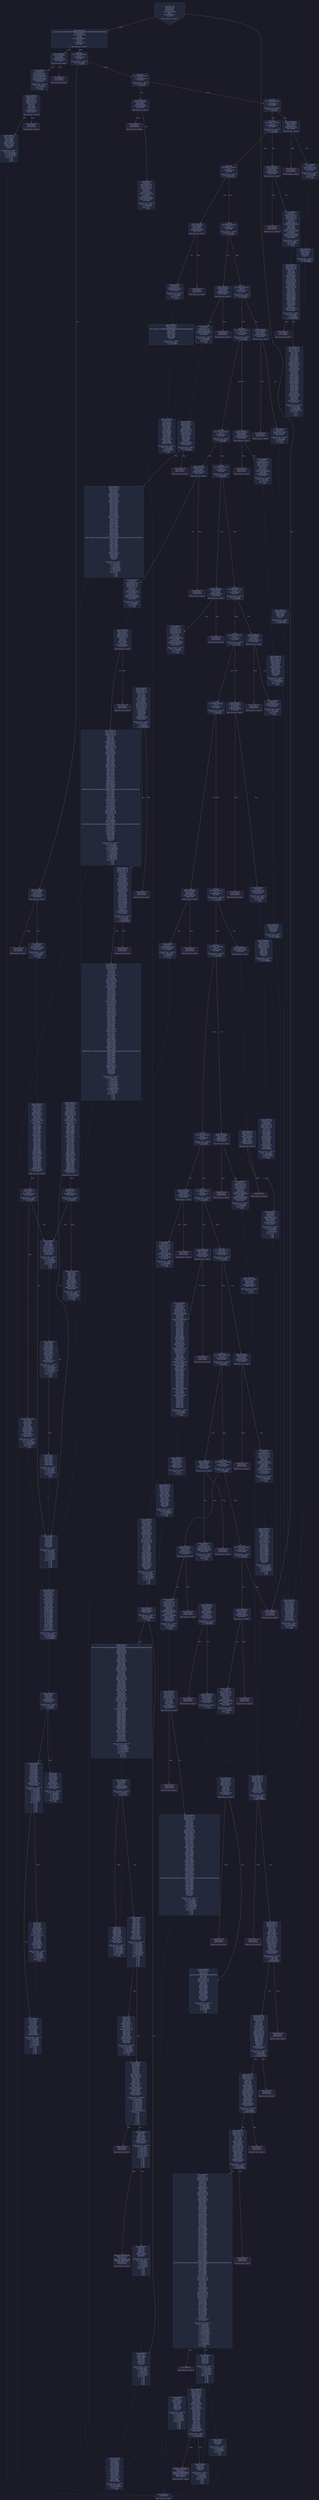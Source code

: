 digraph G {
    node [shape=box, style="filled, rounded", color="#565f89", fontcolor="#c0caf5", fontname="Helvetica", fillcolor="#24283b"];
    edge [color="#414868", fontcolor="#c0caf5", fontname="Helvetica"];
    bgcolor="#1a1b26";
    0 [ label = "[00] PUSH1 80
[02] PUSH1 40
[04] MSTORE
[05] PUSH1 04
[07] CALLDATASIZE
[08] LT
[09] PUSH2 0127
[0c] JUMPI

Stack size req: 0, sizeΔ: 0
" shape = invhouse]
    1 [ label = "[0d] PUSH4 ffffffff
[12] PUSH29 0100000000000000000000000000000000000000000000000000000000
[30] PUSH1 00
[32] CALLDATALOAD
[33] DIV
[34] AND
[35] PUSH4 05fefda7
[3a] DUP2
[3b] EQ
[3c] PUSH2 012c
[3f] JUMPI

Stack size req: 0, sizeΔ: 1
"]
    2 [ label = "[40] DUP1
[41] PUSH4 06fdde03
[46] EQ
[47] PUSH2 0149
[4a] JUMPI

Stack size req: 1, sizeΔ: 0
Entry->Op usage:
	0->70:EQ:1
"]
    3 [ label = "[4b] DUP1
[4c] PUSH4 095ea7b3
[51] EQ
[52] PUSH2 01d3
[55] JUMPI

Stack size req: 1, sizeΔ: 0
Entry->Op usage:
	0->81:EQ:1
"]
    4 [ label = "[56] DUP1
[57] PUSH4 18160ddd
[5c] EQ
[5d] PUSH2 020b
[60] JUMPI

Stack size req: 1, sizeΔ: 0
Entry->Op usage:
	0->92:EQ:1
"]
    5 [ label = "[61] DUP1
[62] PUSH4 23b872dd
[67] EQ
[68] PUSH2 0232
[6b] JUMPI

Stack size req: 1, sizeΔ: 0
Entry->Op usage:
	0->103:EQ:1
"]
    6 [ label = "[6c] DUP1
[6d] PUSH4 313ce567
[72] EQ
[73] PUSH2 025c
[76] JUMPI

Stack size req: 1, sizeΔ: 0
Entry->Op usage:
	0->114:EQ:1
"]
    7 [ label = "[77] DUP1
[78] PUSH4 42966c68
[7d] EQ
[7e] PUSH2 0287
[81] JUMPI

Stack size req: 1, sizeΔ: 0
Entry->Op usage:
	0->125:EQ:1
"]
    8 [ label = "[82] DUP1
[83] PUSH4 4b750334
[88] EQ
[89] PUSH2 029f
[8c] JUMPI

Stack size req: 1, sizeΔ: 0
Entry->Op usage:
	0->136:EQ:1
"]
    9 [ label = "[8d] DUP1
[8e] PUSH4 70a08231
[93] EQ
[94] PUSH2 02b4
[97] JUMPI

Stack size req: 1, sizeΔ: 0
Entry->Op usage:
	0->147:EQ:1
"]
    10 [ label = "[98] DUP1
[99] PUSH4 79c65068
[9e] EQ
[9f] PUSH2 02d5
[a2] JUMPI

Stack size req: 1, sizeΔ: 0
Entry->Op usage:
	0->158:EQ:1
"]
    11 [ label = "[a3] DUP1
[a4] PUSH4 79cc6790
[a9] EQ
[aa] PUSH2 02f9
[ad] JUMPI

Stack size req: 1, sizeΔ: 0
Entry->Op usage:
	0->169:EQ:1
"]
    12 [ label = "[ae] DUP1
[af] PUSH4 8620410b
[b4] EQ
[b5] PUSH2 031d
[b8] JUMPI

Stack size req: 1, sizeΔ: 0
Entry->Op usage:
	0->180:EQ:1
"]
    13 [ label = "[b9] DUP1
[ba] PUSH4 8da5cb5b
[bf] EQ
[c0] PUSH2 0332
[c3] JUMPI

Stack size req: 1, sizeΔ: 0
Entry->Op usage:
	0->191:EQ:1
"]
    14 [ label = "[c4] DUP1
[c5] PUSH4 95d89b41
[ca] EQ
[cb] PUSH2 0363
[ce] JUMPI

Stack size req: 1, sizeΔ: 0
Entry->Op usage:
	0->202:EQ:1
"]
    15 [ label = "[cf] DUP1
[d0] PUSH4 a6f2ae3a
[d5] EQ
[d6] PUSH2 0378
[d9] JUMPI

Stack size req: 1, sizeΔ: 0
Entry->Op usage:
	0->213:EQ:1
"]
    16 [ label = "[da] DUP1
[db] PUSH4 a9059cbb
[e0] EQ
[e1] PUSH2 0380
[e4] JUMPI

Stack size req: 1, sizeΔ: 0
Entry->Op usage:
	0->224:EQ:1
"]
    17 [ label = "[e5] DUP1
[e6] PUSH4 b414d4b6
[eb] EQ
[ec] PUSH2 03a4
[ef] JUMPI

Stack size req: 1, sizeΔ: 0
Entry->Op usage:
	0->235:EQ:1
"]
    18 [ label = "[f0] DUP1
[f1] PUSH4 cae9ca51
[f6] EQ
[f7] PUSH2 03c5
[fa] JUMPI

Stack size req: 1, sizeΔ: 0
Entry->Op usage:
	0->246:EQ:1
"]
    19 [ label = "[fb] DUP1
[fc] PUSH4 dd62ed3e
[0101] EQ
[0102] PUSH2 042e
[0105] JUMPI

Stack size req: 1, sizeΔ: 0
Entry->Op usage:
	0->257:EQ:1
"]
    20 [ label = "[0106] DUP1
[0107] PUSH4 e4849b32
[010c] EQ
[010d] PUSH2 0455
[0110] JUMPI

Stack size req: 1, sizeΔ: 0
Entry->Op usage:
	0->268:EQ:1
"]
    21 [ label = "[0111] DUP1
[0112] PUSH4 e724529c
[0117] EQ
[0118] PUSH2 046d
[011b] JUMPI

Stack size req: 1, sizeΔ: 0
Entry->Op usage:
	0->279:EQ:1
"]
    22 [ label = "[011c] DUP1
[011d] PUSH4 f2fde38b
[0122] EQ
[0123] PUSH2 0493
[0126] JUMPI

Stack size req: 1, sizeΔ: 0
Entry->Op usage:
	0->290:EQ:1
"]
    23 [ label = "[0127] JUMPDEST
[0128] PUSH1 00
[012a] DUP1
[012b] REVERT

Stack size req: 0, sizeΔ: 0
" color = "red"]
    24 [ label = "[012c] JUMPDEST
[012d] CALLVALUE
[012e] DUP1
[012f] ISZERO
[0130] PUSH2 0138
[0133] JUMPI

Stack size req: 0, sizeΔ: 1
"]
    25 [ label = "[0134] PUSH1 00
[0136] DUP1
[0137] REVERT

Stack size req: 0, sizeΔ: 0
" color = "red"]
    26 [ label = "[0138] JUMPDEST
[0139] POP
[013a] PUSH2 0147
[013d] PUSH1 04
[013f] CALLDATALOAD
[0140] PUSH1 24
[0142] CALLDATALOAD
[0143] PUSH2 04b4
[0146] JUMP

Stack size req: 1, sizeΔ: 2
Entry->Op usage:
	0->313:POP:0
Entry->Exit:
	0->😵
"]
    27 [ label = "[0147] JUMPDEST
[0148] STOP

Stack size req: 0, sizeΔ: 0
" color = "darkblue"]
    28 [ label = "[0149] JUMPDEST
[014a] CALLVALUE
[014b] DUP1
[014c] ISZERO
[014d] PUSH2 0155
[0150] JUMPI

Stack size req: 0, sizeΔ: 1
"]
    29 [ label = "[0151] PUSH1 00
[0153] DUP1
[0154] REVERT

Stack size req: 0, sizeΔ: 0
" color = "red"]
    30 [ label = "[0155] JUMPDEST
[0156] POP
[0157] PUSH2 015e
[015a] PUSH2 04d6
[015d] JUMP

Stack size req: 1, sizeΔ: 0
Entry->Op usage:
	0->342:POP:0
Entry->Exit:
	0->😵
"]
    31 [ label = "[015e] JUMPDEST
[015f] PUSH1 40
[0161] DUP1
[0162] MLOAD
[0163] PUSH1 20
[0165] DUP1
[0166] DUP3
[0167] MSTORE
[0168] DUP4
[0169] MLOAD
[016a] DUP2
[016b] DUP4
[016c] ADD
[016d] MSTORE
[016e] DUP4
[016f] MLOAD
[0170] SWAP2
[0171] SWAP3
[0172] DUP4
[0173] SWAP3
[0174] SWAP1
[0175] DUP4
[0176] ADD
[0177] SWAP2
[0178] DUP6
[0179] ADD
[017a] SWAP1
[017b] DUP1
[017c] DUP4
[017d] DUP4
[017e] PUSH1 00

Stack size req: 1, sizeΔ: 9
Entry->Op usage:
	0->361:MLOAD:0
	0->367:MLOAD:0
	0->377:ADD:0
"]
    32 [ label = "[0180] JUMPDEST
[0181] DUP4
[0182] DUP2
[0183] LT
[0184] ISZERO
[0185] PUSH2 0198
[0188] JUMPI

Stack size req: 4, sizeΔ: 0
Entry->Op usage:
	0->387:LT:0
	3->387:LT:1
"]
    33 [ label = "[0189] DUP2
[018a] DUP2
[018b] ADD
[018c] MLOAD
[018d] DUP4
[018e] DUP3
[018f] ADD
[0190] MSTORE
[0191] PUSH1 20
[0193] ADD
[0194] PUSH2 0180
[0197] JUMP

Stack size req: 3, sizeΔ: 0
Entry->Op usage:
	0->395:ADD:0
	0->399:ADD:0
	0->403:ADD:1
	1->395:ADD:1
	2->399:ADD:1
Entry->Exit:
	0->😵
"]
    34 [ label = "[0198] JUMPDEST
[0199] POP
[019a] POP
[019b] POP
[019c] POP
[019d] SWAP1
[019e] POP
[019f] SWAP1
[01a0] DUP2
[01a1] ADD
[01a2] SWAP1
[01a3] PUSH1 1f
[01a5] AND
[01a6] DUP1
[01a7] ISZERO
[01a8] PUSH2 01c5
[01ab] JUMPI

Stack size req: 7, sizeΔ: -5
Entry->Op usage:
	0->409:POP:0
	1->410:POP:0
	2->411:POP:0
	3->412:POP:0
	4->417:ADD:0
	4->421:AND:1
	4->423:ISZERO:0
	5->414:POP:0
	6->417:ADD:1
Entry->Exit:
	0->😵
	1->😵
	2->😵
	3->😵
	4->0
	5->😵
	6->😵
"]
    35 [ label = "[01ac] DUP1
[01ad] DUP3
[01ae] SUB
[01af] DUP1
[01b0] MLOAD
[01b1] PUSH1 01
[01b3] DUP4
[01b4] PUSH1 20
[01b6] SUB
[01b7] PUSH2 0100
[01ba] EXP
[01bb] SUB
[01bc] NOT
[01bd] AND
[01be] DUP2
[01bf] MSTORE
[01c0] PUSH1 20
[01c2] ADD
[01c3] SWAP2
[01c4] POP

Stack size req: 2, sizeΔ: 0
Entry->Op usage:
	0->430:SUB:1
	0->438:SUB:1
	1->430:SUB:0
	1->452:POP:0
Entry->Exit:
	1->😵
"]
    36 [ label = "[01c5] JUMPDEST
[01c6] POP
[01c7] SWAP3
[01c8] POP
[01c9] POP
[01ca] POP
[01cb] PUSH1 40
[01cd] MLOAD
[01ce] DUP1
[01cf] SWAP2
[01d0] SUB
[01d1] SWAP1
[01d2] RETURN

Stack size req: 5, sizeΔ: -5
Entry->Op usage:
	0->454:POP:0
	1->464:SUB:0
	2->457:POP:0
	3->458:POP:0
	4->456:POP:0
Entry->Exit:
	0->😵
	1->😵
	2->😵
	3->😵
	4->😵
" color = "darkblue"]
    37 [ label = "[01d3] JUMPDEST
[01d4] CALLVALUE
[01d5] DUP1
[01d6] ISZERO
[01d7] PUSH2 01df
[01da] JUMPI

Stack size req: 0, sizeΔ: 1
"]
    38 [ label = "[01db] PUSH1 00
[01dd] DUP1
[01de] REVERT

Stack size req: 0, sizeΔ: 0
" color = "red"]
    39 [ label = "[01df] JUMPDEST
[01e0] POP
[01e1] PUSH2 01f7
[01e4] PUSH1 01
[01e6] PUSH1 a0
[01e8] PUSH1 02
[01ea] EXP
[01eb] SUB
[01ec] PUSH1 04
[01ee] CALLDATALOAD
[01ef] AND
[01f0] PUSH1 24
[01f2] CALLDATALOAD
[01f3] PUSH2 0561
[01f6] JUMP

Stack size req: 1, sizeΔ: 2
Entry->Op usage:
	0->480:POP:0
Entry->Exit:
	0->😵
"]
    40 [ label = "[01f7] JUMPDEST
[01f8] PUSH1 40
[01fa] DUP1
[01fb] MLOAD
[01fc] SWAP2
[01fd] ISZERO
[01fe] ISZERO
[01ff] DUP3
[0200] MSTORE
[0201] MLOAD
[0202] SWAP1
[0203] DUP2
[0204] SWAP1
[0205] SUB
[0206] PUSH1 20
[0208] ADD
[0209] SWAP1
[020a] RETURN

Stack size req: 1, sizeΔ: -1
Entry->Op usage:
	0->509:ISZERO:0
Entry->Exit:
	0->😵
" color = "darkblue"]
    41 [ label = "[020b] JUMPDEST
[020c] CALLVALUE
[020d] DUP1
[020e] ISZERO
[020f] PUSH2 0217
[0212] JUMPI

Stack size req: 0, sizeΔ: 1
"]
    42 [ label = "[0213] PUSH1 00
[0215] DUP1
[0216] REVERT

Stack size req: 0, sizeΔ: 0
" color = "red"]
    43 [ label = "[0217] JUMPDEST
[0218] POP
[0219] PUSH2 0220
[021c] PUSH2 058e
[021f] JUMP

Stack size req: 1, sizeΔ: 0
Entry->Op usage:
	0->536:POP:0
Entry->Exit:
	0->😵
"]
    44 [ label = "[0220] JUMPDEST
[0221] PUSH1 40
[0223] DUP1
[0224] MLOAD
[0225] SWAP2
[0226] DUP3
[0227] MSTORE
[0228] MLOAD
[0229] SWAP1
[022a] DUP2
[022b] SWAP1
[022c] SUB
[022d] PUSH1 20
[022f] ADD
[0230] SWAP1
[0231] RETURN

Stack size req: 1, sizeΔ: -1
Entry->Op usage:
	0->551:MSTORE:1
Entry->Exit:
	0->😵
" color = "darkblue"]
    45 [ label = "[0232] JUMPDEST
[0233] CALLVALUE
[0234] DUP1
[0235] ISZERO
[0236] PUSH2 023e
[0239] JUMPI

Stack size req: 0, sizeΔ: 1
"]
    46 [ label = "[023a] PUSH1 00
[023c] DUP1
[023d] REVERT

Stack size req: 0, sizeΔ: 0
" color = "red"]
    47 [ label = "[023e] JUMPDEST
[023f] POP
[0240] PUSH2 01f7
[0243] PUSH1 01
[0245] PUSH1 a0
[0247] PUSH1 02
[0249] EXP
[024a] SUB
[024b] PUSH1 04
[024d] CALLDATALOAD
[024e] DUP2
[024f] AND
[0250] SWAP1
[0251] PUSH1 24
[0253] CALLDATALOAD
[0254] AND
[0255] PUSH1 44
[0257] CALLDATALOAD
[0258] PUSH2 0594
[025b] JUMP

Stack size req: 1, sizeΔ: 3
Entry->Op usage:
	0->575:POP:0
Entry->Exit:
	0->😵
"]
    48 [ label = "[025c] JUMPDEST
[025d] CALLVALUE
[025e] DUP1
[025f] ISZERO
[0260] PUSH2 0268
[0263] JUMPI

Stack size req: 0, sizeΔ: 1
"]
    49 [ label = "[0264] PUSH1 00
[0266] DUP1
[0267] REVERT

Stack size req: 0, sizeΔ: 0
" color = "red"]
    50 [ label = "[0268] JUMPDEST
[0269] POP
[026a] PUSH2 0271
[026d] PUSH2 0603
[0270] JUMP

Stack size req: 1, sizeΔ: 0
Entry->Op usage:
	0->617:POP:0
Entry->Exit:
	0->😵
"]
    51 [ label = "[0271] JUMPDEST
[0272] PUSH1 40
[0274] DUP1
[0275] MLOAD
[0276] PUSH1 ff
[0278] SWAP1
[0279] SWAP3
[027a] AND
[027b] DUP3
[027c] MSTORE
[027d] MLOAD
[027e] SWAP1
[027f] DUP2
[0280] SWAP1
[0281] SUB
[0282] PUSH1 20
[0284] ADD
[0285] SWAP1
[0286] RETURN

Stack size req: 1, sizeΔ: -1
Entry->Op usage:
	0->634:AND:0
	0->636:MSTORE:1
Entry->Exit:
	0->😵
" color = "darkblue"]
    52 [ label = "[0287] JUMPDEST
[0288] CALLVALUE
[0289] DUP1
[028a] ISZERO
[028b] PUSH2 0293
[028e] JUMPI

Stack size req: 0, sizeΔ: 1
"]
    53 [ label = "[028f] PUSH1 00
[0291] DUP1
[0292] REVERT

Stack size req: 0, sizeΔ: 0
" color = "red"]
    54 [ label = "[0293] JUMPDEST
[0294] POP
[0295] PUSH2 01f7
[0298] PUSH1 04
[029a] CALLDATALOAD
[029b] PUSH2 0624
[029e] JUMP

Stack size req: 1, sizeΔ: 1
Entry->Op usage:
	0->660:POP:0
Entry->Exit:
	0->😵
"]
    55 [ label = "[029f] JUMPDEST
[02a0] CALLVALUE
[02a1] DUP1
[02a2] ISZERO
[02a3] PUSH2 02ab
[02a6] JUMPI

Stack size req: 0, sizeΔ: 1
"]
    56 [ label = "[02a7] PUSH1 00
[02a9] DUP1
[02aa] REVERT

Stack size req: 0, sizeΔ: 0
" color = "red"]
    57 [ label = "[02ab] JUMPDEST
[02ac] POP
[02ad] PUSH2 0220
[02b0] PUSH2 069c
[02b3] JUMP

Stack size req: 1, sizeΔ: 0
Entry->Op usage:
	0->684:POP:0
Entry->Exit:
	0->😵
"]
    58 [ label = "[02b4] JUMPDEST
[02b5] CALLVALUE
[02b6] DUP1
[02b7] ISZERO
[02b8] PUSH2 02c0
[02bb] JUMPI

Stack size req: 0, sizeΔ: 1
"]
    59 [ label = "[02bc] PUSH1 00
[02be] DUP1
[02bf] REVERT

Stack size req: 0, sizeΔ: 0
" color = "red"]
    60 [ label = "[02c0] JUMPDEST
[02c1] POP
[02c2] PUSH2 0220
[02c5] PUSH1 01
[02c7] PUSH1 a0
[02c9] PUSH1 02
[02cb] EXP
[02cc] SUB
[02cd] PUSH1 04
[02cf] CALLDATALOAD
[02d0] AND
[02d1] PUSH2 06a2
[02d4] JUMP

Stack size req: 1, sizeΔ: 1
Entry->Op usage:
	0->705:POP:0
Entry->Exit:
	0->😵
"]
    61 [ label = "[02d5] JUMPDEST
[02d6] CALLVALUE
[02d7] DUP1
[02d8] ISZERO
[02d9] PUSH2 02e1
[02dc] JUMPI

Stack size req: 0, sizeΔ: 1
"]
    62 [ label = "[02dd] PUSH1 00
[02df] DUP1
[02e0] REVERT

Stack size req: 0, sizeΔ: 0
" color = "red"]
    63 [ label = "[02e1] JUMPDEST
[02e2] POP
[02e3] PUSH2 0147
[02e6] PUSH1 01
[02e8] PUSH1 a0
[02ea] PUSH1 02
[02ec] EXP
[02ed] SUB
[02ee] PUSH1 04
[02f0] CALLDATALOAD
[02f1] AND
[02f2] PUSH1 24
[02f4] CALLDATALOAD
[02f5] PUSH2 06b4
[02f8] JUMP

Stack size req: 1, sizeΔ: 2
Entry->Op usage:
	0->738:POP:0
Entry->Exit:
	0->😵
"]
    64 [ label = "[02f9] JUMPDEST
[02fa] CALLVALUE
[02fb] DUP1
[02fc] ISZERO
[02fd] PUSH2 0305
[0300] JUMPI

Stack size req: 0, sizeΔ: 1
"]
    65 [ label = "[0301] PUSH1 00
[0303] DUP1
[0304] REVERT

Stack size req: 0, sizeΔ: 0
" color = "red"]
    66 [ label = "[0305] JUMPDEST
[0306] POP
[0307] PUSH2 01f7
[030a] PUSH1 01
[030c] PUSH1 a0
[030e] PUSH1 02
[0310] EXP
[0311] SUB
[0312] PUSH1 04
[0314] CALLDATALOAD
[0315] AND
[0316] PUSH1 24
[0318] CALLDATALOAD
[0319] PUSH2 076a
[031c] JUMP

Stack size req: 1, sizeΔ: 2
Entry->Op usage:
	0->774:POP:0
Entry->Exit:
	0->😵
"]
    67 [ label = "[031d] JUMPDEST
[031e] CALLVALUE
[031f] DUP1
[0320] ISZERO
[0321] PUSH2 0329
[0324] JUMPI

Stack size req: 0, sizeΔ: 1
"]
    68 [ label = "[0325] PUSH1 00
[0327] DUP1
[0328] REVERT

Stack size req: 0, sizeΔ: 0
" color = "red"]
    69 [ label = "[0329] JUMPDEST
[032a] POP
[032b] PUSH2 0220
[032e] PUSH2 083b
[0331] JUMP

Stack size req: 1, sizeΔ: 0
Entry->Op usage:
	0->810:POP:0
Entry->Exit:
	0->😵
"]
    70 [ label = "[0332] JUMPDEST
[0333] CALLVALUE
[0334] DUP1
[0335] ISZERO
[0336] PUSH2 033e
[0339] JUMPI

Stack size req: 0, sizeΔ: 1
"]
    71 [ label = "[033a] PUSH1 00
[033c] DUP1
[033d] REVERT

Stack size req: 0, sizeΔ: 0
" color = "red"]
    72 [ label = "[033e] JUMPDEST
[033f] POP
[0340] PUSH2 0347
[0343] PUSH2 0841
[0346] JUMP

Stack size req: 1, sizeΔ: 0
Entry->Op usage:
	0->831:POP:0
Entry->Exit:
	0->😵
"]
    73 [ label = "[0347] JUMPDEST
[0348] PUSH1 40
[034a] DUP1
[034b] MLOAD
[034c] PUSH1 01
[034e] PUSH1 a0
[0350] PUSH1 02
[0352] EXP
[0353] SUB
[0354] SWAP1
[0355] SWAP3
[0356] AND
[0357] DUP3
[0358] MSTORE
[0359] MLOAD
[035a] SWAP1
[035b] DUP2
[035c] SWAP1
[035d] SUB
[035e] PUSH1 20
[0360] ADD
[0361] SWAP1
[0362] RETURN

Stack size req: 1, sizeΔ: -1
Entry->Op usage:
	0->854:AND:0
	0->856:MSTORE:1
Entry->Exit:
	0->😵
" color = "darkblue"]
    74 [ label = "[0363] JUMPDEST
[0364] CALLVALUE
[0365] DUP1
[0366] ISZERO
[0367] PUSH2 036f
[036a] JUMPI

Stack size req: 0, sizeΔ: 1
"]
    75 [ label = "[036b] PUSH1 00
[036d] DUP1
[036e] REVERT

Stack size req: 0, sizeΔ: 0
" color = "red"]
    76 [ label = "[036f] JUMPDEST
[0370] POP
[0371] PUSH2 015e
[0374] PUSH2 0850
[0377] JUMP

Stack size req: 1, sizeΔ: 0
Entry->Op usage:
	0->880:POP:0
Entry->Exit:
	0->😵
"]
    77 [ label = "[0378] JUMPDEST
[0379] PUSH2 0147
[037c] PUSH2 08ab
[037f] JUMP

Stack size req: 0, sizeΔ: 1
"]
    78 [ label = "[0380] JUMPDEST
[0381] CALLVALUE
[0382] DUP1
[0383] ISZERO
[0384] PUSH2 038c
[0387] JUMPI

Stack size req: 0, sizeΔ: 1
"]
    79 [ label = "[0388] PUSH1 00
[038a] DUP1
[038b] REVERT

Stack size req: 0, sizeΔ: 0
" color = "red"]
    80 [ label = "[038c] JUMPDEST
[038d] POP
[038e] PUSH2 0147
[0391] PUSH1 01
[0393] PUSH1 a0
[0395] PUSH1 02
[0397] EXP
[0398] SUB
[0399] PUSH1 04
[039b] CALLDATALOAD
[039c] AND
[039d] PUSH1 24
[039f] CALLDATALOAD
[03a0] PUSH2 08cb
[03a3] JUMP

Stack size req: 1, sizeΔ: 2
Entry->Op usage:
	0->909:POP:0
Entry->Exit:
	0->😵
"]
    81 [ label = "[03a4] JUMPDEST
[03a5] CALLVALUE
[03a6] DUP1
[03a7] ISZERO
[03a8] PUSH2 03b0
[03ab] JUMPI

Stack size req: 0, sizeΔ: 1
"]
    82 [ label = "[03ac] PUSH1 00
[03ae] DUP1
[03af] REVERT

Stack size req: 0, sizeΔ: 0
" color = "red"]
    83 [ label = "[03b0] JUMPDEST
[03b1] POP
[03b2] PUSH2 01f7
[03b5] PUSH1 01
[03b7] PUSH1 a0
[03b9] PUSH1 02
[03bb] EXP
[03bc] SUB
[03bd] PUSH1 04
[03bf] CALLDATALOAD
[03c0] AND
[03c1] PUSH2 08da
[03c4] JUMP

Stack size req: 1, sizeΔ: 1
Entry->Op usage:
	0->945:POP:0
Entry->Exit:
	0->😵
"]
    84 [ label = "[03c5] JUMPDEST
[03c6] CALLVALUE
[03c7] DUP1
[03c8] ISZERO
[03c9] PUSH2 03d1
[03cc] JUMPI

Stack size req: 0, sizeΔ: 1
"]
    85 [ label = "[03cd] PUSH1 00
[03cf] DUP1
[03d0] REVERT

Stack size req: 0, sizeΔ: 0
" color = "red"]
    86 [ label = "[03d1] JUMPDEST
[03d2] POP
[03d3] PUSH1 40
[03d5] DUP1
[03d6] MLOAD
[03d7] PUSH1 20
[03d9] PUSH1 04
[03db] PUSH1 44
[03dd] CALLDATALOAD
[03de] DUP2
[03df] DUP2
[03e0] ADD
[03e1] CALLDATALOAD
[03e2] PUSH1 1f
[03e4] DUP2
[03e5] ADD
[03e6] DUP5
[03e7] SWAP1
[03e8] DIV
[03e9] DUP5
[03ea] MUL
[03eb] DUP6
[03ec] ADD
[03ed] DUP5
[03ee] ADD
[03ef] SWAP1
[03f0] SWAP6
[03f1] MSTORE
[03f2] DUP5
[03f3] DUP5
[03f4] MSTORE
[03f5] PUSH2 01f7
[03f8] SWAP5
[03f9] DUP3
[03fa] CALLDATALOAD
[03fb] PUSH1 01
[03fd] PUSH1 a0
[03ff] PUSH1 02
[0401] EXP
[0402] SUB
[0403] AND
[0404] SWAP5
[0405] PUSH1 24
[0407] DUP1
[0408] CALLDATALOAD
[0409] SWAP6
[040a] CALLDATASIZE
[040b] SWAP6
[040c] SWAP5
[040d] PUSH1 64
[040f] SWAP5
[0410] SWAP3
[0411] ADD
[0412] SWAP2
[0413] SWAP1
[0414] DUP2
[0415] SWAP1
[0416] DUP5
[0417] ADD
[0418] DUP4
[0419] DUP3
[041a] DUP1
[041b] DUP3
[041c] DUP5
[041d] CALLDATACOPY
[041e] POP
[041f] SWAP5
[0420] SWAP8
[0421] POP
[0422] PUSH2 08ef
[0425] SWAP7
[0426] POP
[0427] POP
[0428] POP
[0429] POP
[042a] POP
[042b] POP
[042c] POP
[042d] JUMP

Stack size req: 1, sizeΔ: 3
Entry->Op usage:
	0->978:POP:0
Entry->Exit:
	0->😵
"]
    87 [ label = "[042e] JUMPDEST
[042f] CALLVALUE
[0430] DUP1
[0431] ISZERO
[0432] PUSH2 043a
[0435] JUMPI

Stack size req: 0, sizeΔ: 1
"]
    88 [ label = "[0436] PUSH1 00
[0438] DUP1
[0439] REVERT

Stack size req: 0, sizeΔ: 0
" color = "red"]
    89 [ label = "[043a] JUMPDEST
[043b] POP
[043c] PUSH2 0220
[043f] PUSH1 01
[0441] PUSH1 a0
[0443] PUSH1 02
[0445] EXP
[0446] SUB
[0447] PUSH1 04
[0449] CALLDATALOAD
[044a] DUP2
[044b] AND
[044c] SWAP1
[044d] PUSH1 24
[044f] CALLDATALOAD
[0450] AND
[0451] PUSH2 0a08
[0454] JUMP

Stack size req: 1, sizeΔ: 2
Entry->Op usage:
	0->1083:POP:0
Entry->Exit:
	0->😵
"]
    90 [ label = "[0455] JUMPDEST
[0456] CALLVALUE
[0457] DUP1
[0458] ISZERO
[0459] PUSH2 0461
[045c] JUMPI

Stack size req: 0, sizeΔ: 1
"]
    91 [ label = "[045d] PUSH1 00
[045f] DUP1
[0460] REVERT

Stack size req: 0, sizeΔ: 0
" color = "red"]
    92 [ label = "[0461] JUMPDEST
[0462] POP
[0463] PUSH2 0147
[0466] PUSH1 04
[0468] CALLDATALOAD
[0469] PUSH2 0a25
[046c] JUMP

Stack size req: 1, sizeΔ: 1
Entry->Op usage:
	0->1122:POP:0
Entry->Exit:
	0->😵
"]
    93 [ label = "[046d] JUMPDEST
[046e] CALLVALUE
[046f] DUP1
[0470] ISZERO
[0471] PUSH2 0479
[0474] JUMPI

Stack size req: 0, sizeΔ: 1
"]
    94 [ label = "[0475] PUSH1 00
[0477] DUP1
[0478] REVERT

Stack size req: 0, sizeΔ: 0
" color = "red"]
    95 [ label = "[0479] JUMPDEST
[047a] POP
[047b] PUSH2 0147
[047e] PUSH1 01
[0480] PUSH1 a0
[0482] PUSH1 02
[0484] EXP
[0485] SUB
[0486] PUSH1 04
[0488] CALLDATALOAD
[0489] AND
[048a] PUSH1 24
[048c] CALLDATALOAD
[048d] ISZERO
[048e] ISZERO
[048f] PUSH2 0a72
[0492] JUMP

Stack size req: 1, sizeΔ: 2
Entry->Op usage:
	0->1146:POP:0
Entry->Exit:
	0->😵
"]
    96 [ label = "[0493] JUMPDEST
[0494] CALLVALUE
[0495] DUP1
[0496] ISZERO
[0497] PUSH2 049f
[049a] JUMPI

Stack size req: 0, sizeΔ: 1
"]
    97 [ label = "[049b] PUSH1 00
[049d] DUP1
[049e] REVERT

Stack size req: 0, sizeΔ: 0
" color = "red"]
    98 [ label = "[049f] JUMPDEST
[04a0] POP
[04a1] PUSH2 0147
[04a4] PUSH1 01
[04a6] PUSH1 a0
[04a8] PUSH1 02
[04aa] EXP
[04ab] SUB
[04ac] PUSH1 04
[04ae] CALLDATALOAD
[04af] AND
[04b0] PUSH2 0aed
[04b3] JUMP

Stack size req: 1, sizeΔ: 1
Entry->Op usage:
	0->1184:POP:0
Entry->Exit:
	0->😵
"]
    99 [ label = "[04b4] JUMPDEST
[04b5] PUSH1 00
[04b7] SLOAD
[04b8] PUSH1 01
[04ba] PUSH1 a0
[04bc] PUSH1 02
[04be] EXP
[04bf] SUB
[04c0] AND
[04c1] CALLER
[04c2] EQ
[04c3] PUSH2 04cb
[04c6] JUMPI

Stack size req: 0, sizeΔ: 0
"]
    100 [ label = "[04c7] PUSH1 00
[04c9] DUP1
[04ca] REVERT

Stack size req: 0, sizeΔ: 0
" color = "red"]
    101 [ label = "[04cb] JUMPDEST
[04cc] PUSH1 06
[04ce] SWAP2
[04cf] SWAP1
[04d0] SWAP2
[04d1] SSTORE
[04d2] PUSH1 07
[04d4] SSTORE
[04d5] JUMP
Indirect!

Stack size req: 3, sizeΔ: -3
Entry->Op usage:
	0->1236:SSTORE:1
	1->1233:SSTORE:1
	2->1237:JUMP:0
Entry->Exit:
	0->😵
	1->😵
	2->😵
" color = "teal"]
    102 [ label = "[04d6] JUMPDEST
[04d7] PUSH1 02
[04d9] DUP1
[04da] SLOAD
[04db] PUSH1 40
[04dd] DUP1
[04de] MLOAD
[04df] PUSH1 20
[04e1] PUSH1 01
[04e3] DUP5
[04e4] AND
[04e5] ISZERO
[04e6] PUSH2 0100
[04e9] MUL
[04ea] PUSH1 00
[04ec] NOT
[04ed] ADD
[04ee] SWAP1
[04ef] SWAP4
[04f0] AND
[04f1] DUP5
[04f2] SWAP1
[04f3] DIV
[04f4] PUSH1 1f
[04f6] DUP2
[04f7] ADD
[04f8] DUP5
[04f9] SWAP1
[04fa] DIV
[04fb] DUP5
[04fc] MUL
[04fd] DUP3
[04fe] ADD
[04ff] DUP5
[0500] ADD
[0501] SWAP1
[0502] SWAP3
[0503] MSTORE
[0504] DUP2
[0505] DUP2
[0506] MSTORE
[0507] SWAP3
[0508] SWAP2
[0509] DUP4
[050a] ADD
[050b] DUP3
[050c] DUP3
[050d] DUP1
[050e] ISZERO
[050f] PUSH2 0559
[0512] JUMPI

Stack size req: 0, sizeΔ: 6
"]
    103 [ label = "[0513] DUP1
[0514] PUSH1 1f
[0516] LT
[0517] PUSH2 052e
[051a] JUMPI

Stack size req: 1, sizeΔ: 0
Entry->Op usage:
	0->1302:LT:1
"]
    104 [ label = "[051b] PUSH2 0100
[051e] DUP1
[051f] DUP4
[0520] SLOAD
[0521] DIV
[0522] MUL
[0523] DUP4
[0524] MSTORE
[0525] SWAP2
[0526] PUSH1 20
[0528] ADD
[0529] SWAP2
[052a] PUSH2 0559
[052d] JUMP

Stack size req: 3, sizeΔ: 0
Entry->Op usage:
	1->1312:SLOAD:0
	2->1316:MSTORE:0
	2->1320:ADD:1
Entry->Exit:
	2->😵
"]
    105 [ label = "[052e] JUMPDEST
[052f] DUP3
[0530] ADD
[0531] SWAP2
[0532] SWAP1
[0533] PUSH1 00
[0535] MSTORE
[0536] PUSH1 20
[0538] PUSH1 00
[053a] SHA3
[053b] SWAP1

Stack size req: 3, sizeΔ: 0
Entry->Op usage:
	0->1328:ADD:1
	1->1333:MSTORE:1
	2->1328:ADD:0
Entry->Exit:
	0->😵
	1->😵
	2->0
"]
    106 [ label = "[053c] JUMPDEST
[053d] DUP2
[053e] SLOAD
[053f] DUP2
[0540] MSTORE
[0541] SWAP1
[0542] PUSH1 01
[0544] ADD
[0545] SWAP1
[0546] PUSH1 20
[0548] ADD
[0549] DUP1
[054a] DUP4
[054b] GT
[054c] PUSH2 053c
[054f] JUMPI

Stack size req: 3, sizeΔ: 0
Entry->Op usage:
	0->1344:MSTORE:0
	0->1352:ADD:1
	1->1342:SLOAD:0
	1->1348:ADD:1
	2->1355:GT:0
Entry->Exit:
	0->😵
	1->😵
"]
    107 [ label = "[0550] DUP3
[0551] SWAP1
[0552] SUB
[0553] PUSH1 1f
[0555] AND
[0556] DUP3
[0557] ADD
[0558] SWAP2

Stack size req: 3, sizeΔ: 0
Entry->Op usage:
	0->1362:SUB:0
	2->1362:SUB:1
	2->1367:ADD:0
Entry->Exit:
	0->😵
	2->0
"]
    108 [ label = "[0559] JUMPDEST
[055a] POP
[055b] POP
[055c] POP
[055d] POP
[055e] POP
[055f] DUP2
[0560] JUMP
Indirect!

Stack size req: 7, sizeΔ: -5
Entry->Op usage:
	0->1370:POP:0
	1->1371:POP:0
	2->1372:POP:0
	3->1373:POP:0
	4->1374:POP:0
	6->1376:JUMP:0
Entry->Exit:
	0->😵
	1->😵
	2->😵
	3->😵
	4->😵
" color = "teal"]
    109 [ label = "[0561] JUMPDEST
[0562] CALLER
[0563] PUSH1 00
[0565] SWAP1
[0566] DUP2
[0567] MSTORE
[0568] PUSH1 05
[056a] PUSH1 20
[056c] SWAP1
[056d] DUP2
[056e] MSTORE
[056f] PUSH1 40
[0571] DUP1
[0572] DUP4
[0573] SHA3
[0574] PUSH1 01
[0576] PUSH1 a0
[0578] PUSH1 02
[057a] EXP
[057b] SUB
[057c] SWAP6
[057d] SWAP1
[057e] SWAP6
[057f] AND
[0580] DUP4
[0581] MSTORE
[0582] SWAP4
[0583] SWAP1
[0584] MSTORE
[0585] SWAP2
[0586] SWAP1
[0587] SWAP2
[0588] SHA3
[0589] SSTORE
[058a] PUSH1 01
[058c] SWAP1
[058d] JUMP
Indirect!

Stack size req: 3, sizeΔ: -2
Entry->Op usage:
	0->1417:SSTORE:1
	1->1407:AND:1
	1->1409:MSTORE:1
	2->1421:JUMP:0
Entry->Exit:
	0->😵
	1->😵
	2->😵
" color = "teal"]
    110 [ label = "[058e] JUMPDEST
[058f] PUSH1 01
[0591] SLOAD
[0592] DUP2
[0593] JUMP
Indirect!

Stack size req: 1, sizeΔ: 1
Entry->Op usage:
	0->1427:JUMP:0
" color = "teal"]
    111 [ label = "[0594] JUMPDEST
[0595] PUSH1 01
[0597] PUSH1 a0
[0599] PUSH1 02
[059b] EXP
[059c] SUB
[059d] DUP4
[059e] AND
[059f] PUSH1 00
[05a1] SWAP1
[05a2] DUP2
[05a3] MSTORE
[05a4] PUSH1 05
[05a6] PUSH1 20
[05a8] SWAP1
[05a9] DUP2
[05aa] MSTORE
[05ab] PUSH1 40
[05ad] DUP1
[05ae] DUP4
[05af] SHA3
[05b0] CALLER
[05b1] DUP5
[05b2] MSTORE
[05b3] SWAP1
[05b4] SWAP2
[05b5] MSTORE
[05b6] DUP2
[05b7] SHA3
[05b8] SLOAD
[05b9] DUP3
[05ba] GT
[05bb] ISZERO
[05bc] PUSH2 05c4
[05bf] JUMPI

Stack size req: 3, sizeΔ: 1
Entry->Op usage:
	0->1466:GT:0
	2->1438:AND:0
	2->1443:MSTORE:1
"]
    112 [ label = "[05c0] PUSH1 00
[05c2] DUP1
[05c3] REVERT

Stack size req: 0, sizeΔ: 0
" color = "red"]
    113 [ label = "[05c4] JUMPDEST
[05c5] PUSH1 01
[05c7] PUSH1 a0
[05c9] PUSH1 02
[05cb] EXP
[05cc] SUB
[05cd] DUP5
[05ce] AND
[05cf] PUSH1 00
[05d1] SWAP1
[05d2] DUP2
[05d3] MSTORE
[05d4] PUSH1 05
[05d6] PUSH1 20
[05d8] SWAP1
[05d9] DUP2
[05da] MSTORE
[05db] PUSH1 40
[05dd] DUP1
[05de] DUP4
[05df] SHA3
[05e0] CALLER
[05e1] DUP5
[05e2] MSTORE
[05e3] SWAP1
[05e4] SWAP2
[05e5] MSTORE
[05e6] SWAP1
[05e7] SHA3
[05e8] DUP1
[05e9] SLOAD
[05ea] DUP4
[05eb] SWAP1
[05ec] SUB
[05ed] SWAP1
[05ee] SSTORE
[05ef] PUSH2 05f9
[05f2] DUP5
[05f3] DUP5
[05f4] DUP5
[05f5] PUSH2 0b33
[05f8] JUMP

Stack size req: 4, sizeΔ: 4
Entry->Op usage:
	1->1516:SUB:1
	3->1486:AND:0
	3->1491:MSTORE:1
Entry->Exit:
	1->0, 5
	2->1, 6
	3->2, 7
"]
    114 [ label = "[05f9] JUMPDEST
[05fa] POP
[05fb] PUSH1 01
[05fd] SWAP4
[05fe] SWAP3
[05ff] POP
[0600] POP
[0601] POP
[0602] JUMP
Indirect!

Stack size req: 5, sizeΔ: -4
Entry->Op usage:
	0->1530:POP:0
	1->1536:POP:0
	2->1537:POP:0
	3->1535:POP:0
	4->1538:JUMP:0
Entry->Exit:
	0->😵
	1->😵
	2->😵
	3->😵
	4->😵
" color = "teal"]
    115 [ label = "[0603] JUMPDEST
[0604] PUSH1 00
[0606] SLOAD
[0607] PUSH21 010000000000000000000000000000000000000000
[061d] SWAP1
[061e] DIV
[061f] PUSH1 ff
[0621] AND
[0622] DUP2
[0623] JUMP
Indirect!

Stack size req: 1, sizeΔ: 1
Entry->Op usage:
	0->1571:JUMP:0
" color = "teal"]
    116 [ label = "[0624] JUMPDEST
[0625] CALLER
[0626] PUSH1 00
[0628] SWAP1
[0629] DUP2
[062a] MSTORE
[062b] PUSH1 04
[062d] PUSH1 20
[062f] MSTORE
[0630] PUSH1 40
[0632] DUP2
[0633] SHA3
[0634] SLOAD
[0635] DUP3
[0636] GT
[0637] ISZERO
[0638] PUSH2 0640
[063b] JUMPI

Stack size req: 1, sizeΔ: 1
Entry->Op usage:
	0->1590:GT:0
"]
    117 [ label = "[063c] PUSH1 00
[063e] DUP1
[063f] REVERT

Stack size req: 0, sizeΔ: 0
" color = "red"]
    118 [ label = "[0640] JUMPDEST
[0641] CALLER
[0642] PUSH1 00
[0644] DUP2
[0645] DUP2
[0646] MSTORE
[0647] PUSH1 04
[0649] PUSH1 20
[064b] SWAP1
[064c] DUP2
[064d] MSTORE
[064e] PUSH1 40
[0650] SWAP2
[0651] DUP3
[0652] SWAP1
[0653] SHA3
[0654] DUP1
[0655] SLOAD
[0656] DUP7
[0657] SWAP1
[0658] SUB
[0659] SWAP1
[065a] SSTORE
[065b] PUSH1 01
[065d] DUP1
[065e] SLOAD
[065f] DUP7
[0660] SWAP1
[0661] SUB
[0662] SWAP1
[0663] SSTORE
[0664] DUP2
[0665] MLOAD
[0666] DUP6
[0667] DUP2
[0668] MSTORE
[0669] SWAP2
[066a] MLOAD
[066b] PUSH32 cc16f5dbb4873280815c1ee09dbd06736cffcc184412cf7a71a0fdb75d397ca5
[068c] SWAP3
[068d] DUP2
[068e] SWAP1
[068f] SUB
[0690] SWAP1
[0691] SWAP2
[0692] ADD
[0693] SWAP1
[0694] LOG2
[0695] POP
[0696] PUSH1 01
[0698] SWAP2
[0699] SWAP1
[069a] POP
[069b] JUMP
Indirect!

Stack size req: 3, sizeΔ: -2
Entry->Op usage:
	0->1685:POP:0
	1->1624:SUB:1
	1->1633:SUB:1
	1->1640:MSTORE:1
	1->1690:POP:0
	2->1691:JUMP:0
Entry->Exit:
	0->😵
	1->😵
	2->😵
" color = "teal"]
    119 [ label = "[069c] JUMPDEST
[069d] PUSH1 06
[069f] SLOAD
[06a0] DUP2
[06a1] JUMP
Indirect!

Stack size req: 1, sizeΔ: 1
Entry->Op usage:
	0->1697:JUMP:0
" color = "teal"]
    120 [ label = "[06a2] JUMPDEST
[06a3] PUSH1 04
[06a5] PUSH1 20
[06a7] MSTORE
[06a8] PUSH1 00
[06aa] SWAP1
[06ab] DUP2
[06ac] MSTORE
[06ad] PUSH1 40
[06af] SWAP1
[06b0] SHA3
[06b1] SLOAD
[06b2] DUP2
[06b3] JUMP
Indirect!

Stack size req: 2, sizeΔ: 0
Entry->Op usage:
	0->1708:MSTORE:1
	1->1715:JUMP:0
Entry->Exit:
	0->😵
" color = "teal"]
    121 [ label = "[06b4] JUMPDEST
[06b5] PUSH1 00
[06b7] SLOAD
[06b8] PUSH1 01
[06ba] PUSH1 a0
[06bc] PUSH1 02
[06be] EXP
[06bf] SUB
[06c0] AND
[06c1] CALLER
[06c2] EQ
[06c3] PUSH2 06cb
[06c6] JUMPI

Stack size req: 0, sizeΔ: 0
"]
    122 [ label = "[06c7] PUSH1 00
[06c9] DUP1
[06ca] REVERT

Stack size req: 0, sizeΔ: 0
" color = "red"]
    123 [ label = "[06cb] JUMPDEST
[06cc] PUSH1 01
[06ce] PUSH1 a0
[06d0] PUSH1 02
[06d2] EXP
[06d3] SUB
[06d4] DUP3
[06d5] AND
[06d6] PUSH1 00
[06d8] SWAP1
[06d9] DUP2
[06da] MSTORE
[06db] PUSH1 04
[06dd] PUSH1 20
[06df] SWAP1
[06e0] DUP2
[06e1] MSTORE
[06e2] PUSH1 40
[06e4] DUP1
[06e5] DUP4
[06e6] SHA3
[06e7] DUP1
[06e8] SLOAD
[06e9] DUP6
[06ea] ADD
[06eb] SWAP1
[06ec] SSTORE
[06ed] PUSH1 01
[06ef] DUP1
[06f0] SLOAD
[06f1] DUP6
[06f2] ADD
[06f3] SWAP1
[06f4] SSTORE
[06f5] DUP1
[06f6] MLOAD
[06f7] DUP5
[06f8] DUP2
[06f9] MSTORE
[06fa] SWAP1
[06fb] MLOAD
[06fc] ADDRESS
[06fd] SWAP4
[06fe] SWAP3
[06ff] PUSH32 ddf252ad1be2c89b69c2b068fc378daa952ba7f163c4a11628f55a4df523b3ef
[0720] SWAP3
[0721] DUP3
[0722] SWAP1
[0723] SUB
[0724] ADD
[0725] SWAP1
[0726] LOG3
[0727] PUSH1 40
[0729] DUP1
[072a] MLOAD
[072b] DUP3
[072c] DUP2
[072d] MSTORE
[072e] SWAP1
[072f] MLOAD
[0730] PUSH1 01
[0732] PUSH1 a0
[0734] PUSH1 02
[0736] EXP
[0737] SUB
[0738] DUP5
[0739] AND
[073a] SWAP2
[073b] ADDRESS
[073c] SWAP2
[073d] PUSH32 ddf252ad1be2c89b69c2b068fc378daa952ba7f163c4a11628f55a4df523b3ef
[075e] SWAP2
[075f] DUP2
[0760] SWAP1
[0761] SUB
[0762] PUSH1 20
[0764] ADD
[0765] SWAP1
[0766] LOG3
[0767] POP
[0768] POP
[0769] JUMP
Indirect!

Stack size req: 3, sizeΔ: -3
Entry->Op usage:
	0->1770:ADD:0
	0->1778:ADD:0
	0->1785:MSTORE:1
	0->1837:MSTORE:1
	0->1895:POP:0
	1->1749:AND:0
	1->1754:MSTORE:1
	1->1849:AND:0
	1->1894:LOG3:4
	1->1896:POP:0
	2->1897:JUMP:0
Entry->Exit:
	0->😵
	1->😵
	2->😵
" color = "teal"]
    124 [ label = "[076a] JUMPDEST
[076b] PUSH1 01
[076d] PUSH1 a0
[076f] PUSH1 02
[0771] EXP
[0772] SUB
[0773] DUP3
[0774] AND
[0775] PUSH1 00
[0777] SWAP1
[0778] DUP2
[0779] MSTORE
[077a] PUSH1 04
[077c] PUSH1 20
[077e] MSTORE
[077f] PUSH1 40
[0781] DUP2
[0782] SHA3
[0783] SLOAD
[0784] DUP3
[0785] GT
[0786] ISZERO
[0787] PUSH2 078f
[078a] JUMPI

Stack size req: 2, sizeΔ: 1
Entry->Op usage:
	0->1925:GT:0
	1->1908:AND:0
	1->1913:MSTORE:1
"]
    125 [ label = "[078b] PUSH1 00
[078d] DUP1
[078e] REVERT

Stack size req: 0, sizeΔ: 0
" color = "red"]
    126 [ label = "[078f] JUMPDEST
[0790] PUSH1 01
[0792] PUSH1 a0
[0794] PUSH1 02
[0796] EXP
[0797] SUB
[0798] DUP4
[0799] AND
[079a] PUSH1 00
[079c] SWAP1
[079d] DUP2
[079e] MSTORE
[079f] PUSH1 05
[07a1] PUSH1 20
[07a3] SWAP1
[07a4] DUP2
[07a5] MSTORE
[07a6] PUSH1 40
[07a8] DUP1
[07a9] DUP4
[07aa] SHA3
[07ab] CALLER
[07ac] DUP5
[07ad] MSTORE
[07ae] SWAP1
[07af] SWAP2
[07b0] MSTORE
[07b1] SWAP1
[07b2] SHA3
[07b3] SLOAD
[07b4] DUP3
[07b5] GT
[07b6] ISZERO
[07b7] PUSH2 07bf
[07ba] JUMPI

Stack size req: 3, sizeΔ: 0
Entry->Op usage:
	1->1973:GT:0
	2->1945:AND:0
	2->1950:MSTORE:1
"]
    127 [ label = "[07bb] PUSH1 00
[07bd] DUP1
[07be] REVERT

Stack size req: 0, sizeΔ: 0
" color = "red"]
    128 [ label = "[07bf] JUMPDEST
[07c0] PUSH1 01
[07c2] PUSH1 a0
[07c4] PUSH1 02
[07c6] EXP
[07c7] SUB
[07c8] DUP4
[07c9] AND
[07ca] PUSH1 00
[07cc] DUP2
[07cd] DUP2
[07ce] MSTORE
[07cf] PUSH1 04
[07d1] PUSH1 20
[07d3] SWAP1
[07d4] DUP2
[07d5] MSTORE
[07d6] PUSH1 40
[07d8] DUP1
[07d9] DUP4
[07da] SHA3
[07db] DUP1
[07dc] SLOAD
[07dd] DUP8
[07de] SWAP1
[07df] SUB
[07e0] SWAP1
[07e1] SSTORE
[07e2] PUSH1 05
[07e4] DUP3
[07e5] MSTORE
[07e6] DUP1
[07e7] DUP4
[07e8] SHA3
[07e9] CALLER
[07ea] DUP5
[07eb] MSTORE
[07ec] DUP3
[07ed] MSTORE
[07ee] SWAP2
[07ef] DUP3
[07f0] SWAP1
[07f1] SHA3
[07f2] DUP1
[07f3] SLOAD
[07f4] DUP7
[07f5] SWAP1
[07f6] SUB
[07f7] SWAP1
[07f8] SSTORE
[07f9] PUSH1 01
[07fb] DUP1
[07fc] SLOAD
[07fd] DUP7
[07fe] SWAP1
[07ff] SUB
[0800] SWAP1
[0801] SSTORE
[0802] DUP2
[0803] MLOAD
[0804] DUP6
[0805] DUP2
[0806] MSTORE
[0807] SWAP2
[0808] MLOAD
[0809] PUSH32 cc16f5dbb4873280815c1ee09dbd06736cffcc184412cf7a71a0fdb75d397ca5
[082a] SWAP3
[082b] DUP2
[082c] SWAP1
[082d] SUB
[082e] SWAP1
[082f] SWAP2
[0830] ADD
[0831] SWAP1
[0832] LOG2
[0833] POP
[0834] PUSH1 01
[0836] SWAP3
[0837] SWAP2
[0838] POP
[0839] POP
[083a] JUMP
Indirect!

Stack size req: 4, sizeΔ: -3
Entry->Op usage:
	0->2099:POP:0
	1->2015:SUB:1
	1->2038:SUB:1
	1->2047:SUB:1
	1->2054:MSTORE:1
	1->2105:POP:0
	2->1993:AND:0
	2->1998:MSTORE:1
	2->2098:LOG2:3
	2->2104:POP:0
	3->2106:JUMP:0
Entry->Exit:
	0->😵
	1->😵
	2->😵
	3->😵
" color = "teal"]
    129 [ label = "[083b] JUMPDEST
[083c] PUSH1 07
[083e] SLOAD
[083f] DUP2
[0840] JUMP
Indirect!

Stack size req: 1, sizeΔ: 1
Entry->Op usage:
	0->2112:JUMP:0
" color = "teal"]
    130 [ label = "[0841] JUMPDEST
[0842] PUSH1 00
[0844] SLOAD
[0845] PUSH1 01
[0847] PUSH1 a0
[0849] PUSH1 02
[084b] EXP
[084c] SUB
[084d] AND
[084e] DUP2
[084f] JUMP
Indirect!

Stack size req: 1, sizeΔ: 1
Entry->Op usage:
	0->2127:JUMP:0
" color = "teal"]
    131 [ label = "[0850] JUMPDEST
[0851] PUSH1 03
[0853] DUP1
[0854] SLOAD
[0855] PUSH1 40
[0857] DUP1
[0858] MLOAD
[0859] PUSH1 20
[085b] PUSH1 02
[085d] PUSH1 01
[085f] DUP6
[0860] AND
[0861] ISZERO
[0862] PUSH2 0100
[0865] MUL
[0866] PUSH1 00
[0868] NOT
[0869] ADD
[086a] SWAP1
[086b] SWAP5
[086c] AND
[086d] SWAP4
[086e] SWAP1
[086f] SWAP4
[0870] DIV
[0871] PUSH1 1f
[0873] DUP2
[0874] ADD
[0875] DUP5
[0876] SWAP1
[0877] DIV
[0878] DUP5
[0879] MUL
[087a] DUP3
[087b] ADD
[087c] DUP5
[087d] ADD
[087e] SWAP1
[087f] SWAP3
[0880] MSTORE
[0881] DUP2
[0882] DUP2
[0883] MSTORE
[0884] SWAP3
[0885] SWAP2
[0886] DUP4
[0887] ADD
[0888] DUP3
[0889] DUP3
[088a] DUP1
[088b] ISZERO
[088c] PUSH2 0559
[088f] JUMPI

Stack size req: 0, sizeΔ: 6
"]
    132 [ label = "[0890] DUP1
[0891] PUSH1 1f
[0893] LT
[0894] PUSH2 052e
[0897] JUMPI

Stack size req: 1, sizeΔ: 0
Entry->Op usage:
	0->2195:LT:1
"]
    133 [ label = "[0898] PUSH2 0100
[089b] DUP1
[089c] DUP4
[089d] SLOAD
[089e] DIV
[089f] MUL
[08a0] DUP4
[08a1] MSTORE
[08a2] SWAP2
[08a3] PUSH1 20
[08a5] ADD
[08a6] SWAP2
[08a7] PUSH2 0559
[08aa] JUMP

Stack size req: 3, sizeΔ: 0
Entry->Op usage:
	1->2205:SLOAD:0
	2->2209:MSTORE:0
	2->2213:ADD:1
Entry->Exit:
	2->😵
"]
    134 [ label = "[08ab] JUMPDEST
[08ac] PUSH1 00
[08ae] PUSH1 07
[08b0] SLOAD
[08b1] CALLVALUE
[08b2] DUP2
[08b3] ISZERO
[08b4] ISZERO
[08b5] PUSH2 08ba
[08b8] JUMPI

Stack size req: 0, sizeΔ: 3
"]
    135 [ label = "[08b9] INVALID

Stack size req: 0, sizeΔ: 0
" color = "red"]
    136 [ label = "[08ba] JUMPDEST
[08bb] DIV
[08bc] SWAP1
[08bd] POP
[08be] PUSH2 08c8
[08c1] ADDRESS
[08c2] CALLER
[08c3] DUP4
[08c4] PUSH2 0b33
[08c7] JUMP

Stack size req: 3, sizeΔ: 2
Entry->Op usage:
	0->2235:DIV:0
	1->2235:DIV:1
	2->2237:POP:0
Entry->Exit:
	0->😵
	1->😵
	2->😵
"]
    137 [ label = "[08c8] JUMPDEST
[08c9] POP
[08ca] JUMP
Indirect!

Stack size req: 2, sizeΔ: -2
Entry->Op usage:
	0->2249:POP:0
	1->2250:JUMP:0
Entry->Exit:
	0->😵
	1->😵
" color = "teal"]
    138 [ label = "[08cb] JUMPDEST
[08cc] PUSH2 08d6
[08cf] CALLER
[08d0] DUP4
[08d1] DUP4
[08d2] PUSH2 0b33
[08d5] JUMP

Stack size req: 2, sizeΔ: 4
Entry->Exit:
	0->0, 4
	1->1, 5
"]
    139 [ label = "[08d6] JUMPDEST
[08d7] POP
[08d8] POP
[08d9] JUMP
Indirect!

Stack size req: 3, sizeΔ: -3
Entry->Op usage:
	0->2263:POP:0
	1->2264:POP:0
	2->2265:JUMP:0
Entry->Exit:
	0->😵
	1->😵
	2->😵
" color = "teal"]
    140 [ label = "[08da] JUMPDEST
[08db] PUSH1 08
[08dd] PUSH1 20
[08df] MSTORE
[08e0] PUSH1 00
[08e2] SWAP1
[08e3] DUP2
[08e4] MSTORE
[08e5] PUSH1 40
[08e7] SWAP1
[08e8] SHA3
[08e9] SLOAD
[08ea] PUSH1 ff
[08ec] AND
[08ed] DUP2
[08ee] JUMP
Indirect!

Stack size req: 2, sizeΔ: 0
Entry->Op usage:
	0->2276:MSTORE:1
	1->2286:JUMP:0
Entry->Exit:
	0->😵
" color = "teal"]
    141 [ label = "[08ef] JUMPDEST
[08f0] PUSH1 00
[08f2] DUP4
[08f3] PUSH2 08fc
[08f6] DUP2
[08f7] DUP6
[08f8] PUSH2 0561
[08fb] JUMP

Stack size req: 3, sizeΔ: 5
Entry->Exit:
	1->0, 6
	2->1, 3, 7
"]
    142 [ label = "[08fc] JUMPDEST
[08fd] ISZERO
[08fe] PUSH2 0a00
[0901] JUMPI

Stack size req: 1, sizeΔ: -1
Entry->Op usage:
	0->2301:ISZERO:0
Entry->Exit:
	0->😵
"]
    143 [ label = "[0902] PUSH1 40
[0904] MLOAD
[0905] PUSH32 8f4ffcb100000000000000000000000000000000000000000000000000000000
[0926] DUP2
[0927] MSTORE
[0928] CALLER
[0929] PUSH1 04
[092b] DUP3
[092c] ADD
[092d] DUP2
[092e] DUP2
[092f] MSTORE
[0930] PUSH1 24
[0932] DUP4
[0933] ADD
[0934] DUP8
[0935] SWAP1
[0936] MSTORE
[0937] ADDRESS
[0938] PUSH1 44
[093a] DUP5
[093b] ADD
[093c] DUP2
[093d] SWAP1
[093e] MSTORE
[093f] PUSH1 80
[0941] PUSH1 64
[0943] DUP6
[0944] ADD
[0945] SWAP1
[0946] DUP2
[0947] MSTORE
[0948] DUP8
[0949] MLOAD
[094a] PUSH1 84
[094c] DUP7
[094d] ADD
[094e] MSTORE
[094f] DUP8
[0950] MLOAD
[0951] PUSH1 01
[0953] PUSH1 a0
[0955] PUSH1 02
[0957] EXP
[0958] SUB
[0959] DUP8
[095a] AND
[095b] SWAP6
[095c] PUSH4 8f4ffcb1
[0961] SWAP6
[0962] SWAP5
[0963] DUP12
[0964] SWAP5
[0965] SWAP4
[0966] DUP12
[0967] SWAP4
[0968] SWAP2
[0969] SWAP3
[096a] SWAP1
[096b] SWAP2
[096c] PUSH1 a4
[096e] SWAP1
[096f] SWAP2
[0970] ADD
[0971] SWAP1
[0972] PUSH1 20
[0974] DUP6
[0975] ADD
[0976] SWAP1
[0977] DUP1
[0978] DUP4
[0979] DUP4
[097a] PUSH1 00

Stack size req: 4, sizeΔ: 15
Entry->Op usage:
	0->2394:AND:0
	2->2377:MLOAD:0
	2->2384:MLOAD:0
	2->2421:ADD:0
	3->2358:MSTORE:1
Entry->Exit:
	0->14, 15
	2->9, 17
	3->11, 18
"]
    144 [ label = "[097c] JUMPDEST
[097d] DUP4
[097e] DUP2
[097f] LT
[0980] ISZERO
[0981] PUSH2 0994
[0984] JUMPI

Stack size req: 4, sizeΔ: 0
Entry->Op usage:
	0->2431:LT:0
	3->2431:LT:1
"]
    145 [ label = "[0985] DUP2
[0986] DUP2
[0987] ADD
[0988] MLOAD
[0989] DUP4
[098a] DUP3
[098b] ADD
[098c] MSTORE
[098d] PUSH1 20
[098f] ADD
[0990] PUSH2 097c
[0993] JUMP

Stack size req: 3, sizeΔ: 0
Entry->Op usage:
	0->2439:ADD:0
	0->2443:ADD:0
	0->2447:ADD:1
	1->2439:ADD:1
	2->2443:ADD:1
Entry->Exit:
	0->😵
"]
    146 [ label = "[0994] JUMPDEST
[0995] POP
[0996] POP
[0997] POP
[0998] POP
[0999] SWAP1
[099a] POP
[099b] SWAP1
[099c] DUP2
[099d] ADD
[099e] SWAP1
[099f] PUSH1 1f
[09a1] AND
[09a2] DUP1
[09a3] ISZERO
[09a4] PUSH2 09c1
[09a7] JUMPI

Stack size req: 7, sizeΔ: -5
Entry->Op usage:
	0->2453:POP:0
	1->2454:POP:0
	2->2455:POP:0
	3->2456:POP:0
	4->2461:ADD:0
	4->2465:AND:1
	4->2467:ISZERO:0
	5->2458:POP:0
	6->2461:ADD:1
Entry->Exit:
	0->😵
	1->😵
	2->😵
	3->😵
	4->0
	5->😵
	6->😵
"]
    147 [ label = "[09a8] DUP1
[09a9] DUP3
[09aa] SUB
[09ab] DUP1
[09ac] MLOAD
[09ad] PUSH1 01
[09af] DUP4
[09b0] PUSH1 20
[09b2] SUB
[09b3] PUSH2 0100
[09b6] EXP
[09b7] SUB
[09b8] NOT
[09b9] AND
[09ba] DUP2
[09bb] MSTORE
[09bc] PUSH1 20
[09be] ADD
[09bf] SWAP2
[09c0] POP

Stack size req: 2, sizeΔ: 0
Entry->Op usage:
	0->2474:SUB:1
	0->2482:SUB:1
	1->2474:SUB:0
	1->2496:POP:0
Entry->Exit:
	1->😵
"]
    148 [ label = "[09c1] JUMPDEST
[09c2] POP
[09c3] SWAP6
[09c4] POP
[09c5] POP
[09c6] POP
[09c7] POP
[09c8] POP
[09c9] POP
[09ca] PUSH1 00
[09cc] PUSH1 40
[09ce] MLOAD
[09cf] DUP1
[09d0] DUP4
[09d1] SUB
[09d2] DUP2
[09d3] PUSH1 00
[09d5] DUP8
[09d6] DUP1
[09d7] EXTCODESIZE
[09d8] ISZERO
[09d9] DUP1
[09da] ISZERO
[09db] PUSH2 09e3
[09de] JUMPI

Stack size req: 10, sizeΔ: 0
Entry->Op usage:
	0->2498:POP:0
	1->2513:SUB:0
	2->2501:POP:0
	3->2502:POP:0
	4->2503:POP:0
	5->2504:POP:0
	6->2505:POP:0
	7->2500:POP:0
	9->2519:EXTCODESIZE:0
Entry->Exit:
	0->😵
	1->7
	2->😵
	3->😵
	4->😵
	5->😵
	6->😵
	7->😵
	9->1, 9
"]
    149 [ label = "[09df] PUSH1 00
[09e1] DUP1
[09e2] REVERT

Stack size req: 0, sizeΔ: 0
" color = "red"]
    150 [ label = "[09e3] JUMPDEST
[09e4] POP
[09e5] GAS
[09e6] CALL
[09e7] ISZERO
[09e8] DUP1
[09e9] ISZERO
[09ea] PUSH2 09f7
[09ed] JUMPI

Stack size req: 7, sizeΔ: -6
Entry->Op usage:
	0->2532:POP:0
	1->2534:CALL:1
	2->2534:CALL:2
	3->2534:CALL:3
	4->2534:CALL:4
	5->2534:CALL:5
	6->2534:CALL:6
Entry->Exit:
	0->😵
	1->😵
	2->😵
	3->😵
	4->😵
	5->😵
	6->😵
"]
    151 [ label = "[09ee] RETURNDATASIZE
[09ef] PUSH1 00
[09f1] DUP1
[09f2] RETURNDATACOPY
[09f3] RETURNDATASIZE
[09f4] PUSH1 00
[09f6] REVERT

Stack size req: 0, sizeΔ: 0
" color = "red"]
    152 [ label = "[09f7] JUMPDEST
[09f8] POP
[09f9] POP
[09fa] POP
[09fb] POP
[09fc] PUSH1 01
[09fe] SWAP2
[09ff] POP

Stack size req: 6, sizeΔ: -4
Entry->Op usage:
	0->2552:POP:0
	1->2553:POP:0
	2->2554:POP:0
	3->2555:POP:0
	5->2559:POP:0
Entry->Exit:
	0->😵
	1->😵
	2->😵
	3->😵
	5->😵
"]
    153 [ label = "[0a00] JUMPDEST
[0a01] POP
[0a02] SWAP4
[0a03] SWAP3
[0a04] POP
[0a05] POP
[0a06] POP
[0a07] JUMP
Indirect!

Stack size req: 6, sizeΔ: -5
Entry->Op usage:
	0->2561:POP:0
	2->2565:POP:0
	3->2566:POP:0
	4->2564:POP:0
	5->2567:JUMP:0
Entry->Exit:
	0->😵
	1->0
	2->😵
	3->😵
	4->😵
	5->😵
" color = "teal"]
    154 [ label = "[0a08] JUMPDEST
[0a09] PUSH1 05
[0a0b] PUSH1 20
[0a0d] SWAP1
[0a0e] DUP2
[0a0f] MSTORE
[0a10] PUSH1 00
[0a12] SWAP3
[0a13] DUP4
[0a14] MSTORE
[0a15] PUSH1 40
[0a17] DUP1
[0a18] DUP5
[0a19] SHA3
[0a1a] SWAP1
[0a1b] SWAP2
[0a1c] MSTORE
[0a1d] SWAP1
[0a1e] DUP3
[0a1f] MSTORE
[0a20] SWAP1
[0a21] SHA3
[0a22] SLOAD
[0a23] DUP2
[0a24] JUMP
Indirect!

Stack size req: 3, sizeΔ: -1
Entry->Op usage:
	0->2591:MSTORE:1
	1->2580:MSTORE:1
	2->2596:JUMP:0
Entry->Exit:
	0->😵
	1->😵
" color = "teal"]
    155 [ label = "[0a25] JUMPDEST
[0a26] PUSH1 06
[0a28] SLOAD
[0a29] DUP2
[0a2a] MUL
[0a2b] ADDRESS
[0a2c] BALANCE
[0a2d] LT
[0a2e] ISZERO
[0a2f] PUSH2 0a37
[0a32] JUMPI

Stack size req: 1, sizeΔ: 0
Entry->Op usage:
	0->2602:MUL:0
"]
    156 [ label = "[0a33] PUSH1 00
[0a35] DUP1
[0a36] REVERT

Stack size req: 0, sizeΔ: 0
" color = "red"]
    157 [ label = "[0a37] JUMPDEST
[0a38] PUSH2 0a42
[0a3b] CALLER
[0a3c] ADDRESS
[0a3d] DUP4
[0a3e] PUSH2 0b33
[0a41] JUMP

Stack size req: 1, sizeΔ: 4
Entry->Exit:
	0->0, 4
"]
    158 [ label = "[0a42] JUMPDEST
[0a43] PUSH1 06
[0a45] SLOAD
[0a46] PUSH1 40
[0a48] MLOAD
[0a49] CALLER
[0a4a] SWAP2
[0a4b] DUP4
[0a4c] MUL
[0a4d] DUP1
[0a4e] ISZERO
[0a4f] PUSH2 08fc
[0a52] MUL
[0a53] SWAP2
[0a54] PUSH1 00
[0a56] DUP2
[0a57] DUP2
[0a58] DUP2
[0a59] DUP6
[0a5a] DUP9
[0a5b] DUP9
[0a5c] CALL
[0a5d] SWAP4
[0a5e] POP
[0a5f] POP
[0a60] POP
[0a61] POP
[0a62] ISZERO
[0a63] DUP1
[0a64] ISZERO
[0a65] PUSH2 08d6
[0a68] JUMPI

Stack size req: 1, sizeΔ: 1
Entry->Op usage:
	0->2636:MUL:0
"]
    159 [ label = "[0a69] RETURNDATASIZE
[0a6a] PUSH1 00
[0a6c] DUP1
[0a6d] RETURNDATACOPY
[0a6e] RETURNDATASIZE
[0a6f] PUSH1 00
[0a71] REVERT

Stack size req: 0, sizeΔ: 0
" color = "red"]
    160 [ label = "[0a72] JUMPDEST
[0a73] PUSH1 00
[0a75] SLOAD
[0a76] PUSH1 01
[0a78] PUSH1 a0
[0a7a] PUSH1 02
[0a7c] EXP
[0a7d] SUB
[0a7e] AND
[0a7f] CALLER
[0a80] EQ
[0a81] PUSH2 0a89
[0a84] JUMPI

Stack size req: 0, sizeΔ: 0
"]
    161 [ label = "[0a85] PUSH1 00
[0a87] DUP1
[0a88] REVERT

Stack size req: 0, sizeΔ: 0
" color = "red"]
    162 [ label = "[0a89] JUMPDEST
[0a8a] PUSH1 01
[0a8c] PUSH1 a0
[0a8e] PUSH1 02
[0a90] EXP
[0a91] SUB
[0a92] DUP3
[0a93] AND
[0a94] PUSH1 00
[0a96] DUP2
[0a97] DUP2
[0a98] MSTORE
[0a99] PUSH1 08
[0a9b] PUSH1 20
[0a9d] SWAP1
[0a9e] DUP2
[0a9f] MSTORE
[0aa0] PUSH1 40
[0aa2] SWAP2
[0aa3] DUP3
[0aa4] SWAP1
[0aa5] SHA3
[0aa6] DUP1
[0aa7] SLOAD
[0aa8] PUSH1 ff
[0aaa] NOT
[0aab] AND
[0aac] DUP6
[0aad] ISZERO
[0aae] ISZERO
[0aaf] SWAP1
[0ab0] DUP2
[0ab1] OR
[0ab2] SWAP1
[0ab3] SWAP2
[0ab4] SSTORE
[0ab5] DUP3
[0ab6] MLOAD
[0ab7] SWAP4
[0ab8] DUP5
[0ab9] MSTORE
[0aba] SWAP1
[0abb] DUP4
[0abc] ADD
[0abd] MSTORE
[0abe] DUP1
[0abf] MLOAD
[0ac0] PUSH32 48335238b4855f35377ed80f164e8c6f3c366e54ac00b96a6402d4a9814a03a5
[0ae1] SWAP3
[0ae2] DUP2
[0ae3] SWAP1
[0ae4] SUB
[0ae5] SWAP1
[0ae6] SWAP2
[0ae7] ADD
[0ae8] SWAP1
[0ae9] LOG1
[0aea] POP
[0aeb] POP
[0aec] JUMP
Indirect!

Stack size req: 3, sizeΔ: -3
Entry->Op usage:
	0->2733:ISZERO:0
	0->2794:POP:0
	1->2707:AND:0
	1->2712:MSTORE:1
	1->2745:MSTORE:1
	1->2795:POP:0
	2->2796:JUMP:0
Entry->Exit:
	0->😵
	1->😵
	2->😵
" color = "teal"]
    163 [ label = "[0aed] JUMPDEST
[0aee] PUSH1 00
[0af0] SLOAD
[0af1] PUSH1 01
[0af3] PUSH1 a0
[0af5] PUSH1 02
[0af7] EXP
[0af8] SUB
[0af9] AND
[0afa] CALLER
[0afb] EQ
[0afc] PUSH2 0b04
[0aff] JUMPI

Stack size req: 0, sizeΔ: 0
"]
    164 [ label = "[0b00] PUSH1 00
[0b02] DUP1
[0b03] REVERT

Stack size req: 0, sizeΔ: 0
" color = "red"]
    165 [ label = "[0b04] JUMPDEST
[0b05] PUSH1 00
[0b07] DUP1
[0b08] SLOAD
[0b09] PUSH20 ffffffffffffffffffffffffffffffffffffffff
[0b1e] NOT
[0b1f] AND
[0b20] PUSH1 01
[0b22] PUSH1 a0
[0b24] PUSH1 02
[0b26] EXP
[0b27] SUB
[0b28] SWAP3
[0b29] SWAP1
[0b2a] SWAP3
[0b2b] AND
[0b2c] SWAP2
[0b2d] SWAP1
[0b2e] SWAP2
[0b2f] OR
[0b30] SWAP1
[0b31] SSTORE
[0b32] JUMP
Indirect!

Stack size req: 2, sizeΔ: -2
Entry->Op usage:
	0->2859:AND:1
	0->2863:OR:0
	1->2866:JUMP:0
Entry->Exit:
	0->😵
	1->😵
" color = "teal"]
    166 [ label = "[0b33] JUMPDEST
[0b34] PUSH1 00
[0b36] PUSH1 01
[0b38] PUSH1 a0
[0b3a] PUSH1 02
[0b3c] EXP
[0b3d] SUB
[0b3e] DUP4
[0b3f] AND
[0b40] ISZERO
[0b41] ISZERO
[0b42] PUSH2 0b4a
[0b45] JUMPI

Stack size req: 2, sizeΔ: 1
Entry->Op usage:
	1->2879:AND:0
	1->2880:ISZERO:0
"]
    167 [ label = "[0b46] PUSH1 00
[0b48] DUP1
[0b49] REVERT

Stack size req: 0, sizeΔ: 0
" color = "red"]
    168 [ label = "[0b4a] JUMPDEST
[0b4b] PUSH1 01
[0b4d] PUSH1 a0
[0b4f] PUSH1 02
[0b51] EXP
[0b52] SUB
[0b53] DUP5
[0b54] AND
[0b55] PUSH1 00
[0b57] SWAP1
[0b58] DUP2
[0b59] MSTORE
[0b5a] PUSH1 04
[0b5c] PUSH1 20
[0b5e] MSTORE
[0b5f] PUSH1 40
[0b61] SWAP1
[0b62] SHA3
[0b63] SLOAD
[0b64] DUP3
[0b65] GT
[0b66] ISZERO
[0b67] PUSH2 0b6f
[0b6a] JUMPI

Stack size req: 4, sizeΔ: 0
Entry->Op usage:
	1->2917:GT:0
	3->2900:AND:0
	3->2905:MSTORE:1
"]
    169 [ label = "[0b6b] PUSH1 00
[0b6d] DUP1
[0b6e] REVERT

Stack size req: 0, sizeΔ: 0
" color = "red"]
    170 [ label = "[0b6f] JUMPDEST
[0b70] PUSH1 01
[0b72] PUSH1 a0
[0b74] PUSH1 02
[0b76] EXP
[0b77] SUB
[0b78] DUP4
[0b79] AND
[0b7a] PUSH1 00
[0b7c] SWAP1
[0b7d] DUP2
[0b7e] MSTORE
[0b7f] PUSH1 04
[0b81] PUSH1 20
[0b83] MSTORE
[0b84] PUSH1 40
[0b86] SWAP1
[0b87] SHA3
[0b88] SLOAD
[0b89] DUP3
[0b8a] DUP2
[0b8b] ADD
[0b8c] GT
[0b8d] PUSH2 0b95
[0b90] JUMPI

Stack size req: 3, sizeΔ: 0
Entry->Op usage:
	1->2955:ADD:1
	2->2937:AND:0
	2->2942:MSTORE:1
"]
    171 [ label = "[0b91] PUSH1 00
[0b93] DUP1
[0b94] REVERT

Stack size req: 0, sizeΔ: 0
" color = "red"]
    172 [ label = "[0b95] JUMPDEST
[0b96] PUSH1 01
[0b98] PUSH1 a0
[0b9a] PUSH1 02
[0b9c] EXP
[0b9d] SUB
[0b9e] DUP5
[0b9f] AND
[0ba0] PUSH1 00
[0ba2] SWAP1
[0ba3] DUP2
[0ba4] MSTORE
[0ba5] PUSH1 08
[0ba7] PUSH1 20
[0ba9] MSTORE
[0baa] PUSH1 40
[0bac] SWAP1
[0bad] SHA3
[0bae] SLOAD
[0baf] PUSH1 ff
[0bb1] AND
[0bb2] ISZERO
[0bb3] PUSH2 0bbb
[0bb6] JUMPI

Stack size req: 4, sizeΔ: 0
Entry->Op usage:
	3->2975:AND:0
	3->2980:MSTORE:1
"]
    173 [ label = "[0bb7] PUSH1 00
[0bb9] DUP1
[0bba] REVERT

Stack size req: 0, sizeΔ: 0
" color = "red"]
    174 [ label = "[0bbb] JUMPDEST
[0bbc] PUSH1 01
[0bbe] PUSH1 a0
[0bc0] PUSH1 02
[0bc2] EXP
[0bc3] SUB
[0bc4] DUP4
[0bc5] AND
[0bc6] PUSH1 00
[0bc8] SWAP1
[0bc9] DUP2
[0bca] MSTORE
[0bcb] PUSH1 08
[0bcd] PUSH1 20
[0bcf] MSTORE
[0bd0] PUSH1 40
[0bd2] SWAP1
[0bd3] SHA3
[0bd4] SLOAD
[0bd5] PUSH1 ff
[0bd7] AND
[0bd8] ISZERO
[0bd9] PUSH2 0be1
[0bdc] JUMPI

Stack size req: 3, sizeΔ: 0
Entry->Op usage:
	2->3013:AND:0
	2->3018:MSTORE:1
"]
    175 [ label = "[0bdd] PUSH1 00
[0bdf] DUP1
[0be0] REVERT

Stack size req: 0, sizeΔ: 0
" color = "red"]
    176 [ label = "[0be1] JUMPDEST
[0be2] POP
[0be3] PUSH1 01
[0be5] PUSH1 a0
[0be7] PUSH1 02
[0be9] EXP
[0bea] SUB
[0beb] DUP1
[0bec] DUP4
[0bed] AND
[0bee] PUSH1 00
[0bf0] DUP2
[0bf1] DUP2
[0bf2] MSTORE
[0bf3] PUSH1 04
[0bf5] PUSH1 20
[0bf7] SWAP1
[0bf8] DUP2
[0bf9] MSTORE
[0bfa] PUSH1 40
[0bfc] DUP1
[0bfd] DUP4
[0bfe] SHA3
[0bff] DUP1
[0c00] SLOAD
[0c01] SWAP6
[0c02] DUP10
[0c03] AND
[0c04] DUP1
[0c05] DUP6
[0c06] MSTORE
[0c07] DUP3
[0c08] DUP6
[0c09] SHA3
[0c0a] DUP1
[0c0b] SLOAD
[0c0c] DUP10
[0c0d] DUP2
[0c0e] SUB
[0c0f] SWAP1
[0c10] SWAP2
[0c11] SSTORE
[0c12] SWAP5
[0c13] DUP7
[0c14] SWAP1
[0c15] MSTORE
[0c16] DUP2
[0c17] SLOAD
[0c18] DUP9
[0c19] ADD
[0c1a] SWAP1
[0c1b] SWAP2
[0c1c] SSTORE
[0c1d] DUP2
[0c1e] MLOAD
[0c1f] DUP8
[0c20] DUP2
[0c21] MSTORE
[0c22] SWAP2
[0c23] MLOAD
[0c24] SWAP4
[0c25] SWAP1
[0c26] SWAP6
[0c27] ADD
[0c28] SWAP5
[0c29] SWAP3
[0c2a] PUSH32 ddf252ad1be2c89b69c2b068fc378daa952ba7f163c4a11628f55a4df523b3ef
[0c4b] SWAP3
[0c4c] SWAP2
[0c4d] DUP2
[0c4e] SWAP1
[0c4f] SUB
[0c50] SWAP1
[0c51] SWAP2
[0c52] ADD
[0c53] SWAP1
[0c54] LOG3
[0c55] PUSH1 01
[0c57] PUSH1 a0
[0c59] PUSH1 02
[0c5b] EXP
[0c5c] SUB
[0c5d] DUP1
[0c5e] DUP5
[0c5f] AND
[0c60] PUSH1 00
[0c62] SWAP1
[0c63] DUP2
[0c64] MSTORE
[0c65] PUSH1 04
[0c67] PUSH1 20
[0c69] MSTORE
[0c6a] PUSH1 40
[0c6c] DUP1
[0c6d] DUP3
[0c6e] SHA3
[0c6f] SLOAD
[0c70] SWAP3
[0c71] DUP8
[0c72] AND
[0c73] DUP3
[0c74] MSTORE
[0c75] SWAP1
[0c76] SHA3
[0c77] SLOAD
[0c78] ADD
[0c79] DUP2
[0c7a] EQ
[0c7b] PUSH2 0c80
[0c7e] JUMPI

Stack size req: 4, sizeΔ: 0
Entry->Op usage:
	0->3042:POP:0
	1->3086:SUB:1
	1->3097:ADD:0
	1->3105:MSTORE:1
	2->3053:AND:0
	2->3058:MSTORE:1
	2->3093:MSTORE:1
	2->3156:LOG3:4
	2->3167:AND:0
	2->3172:MSTORE:1
	3->3075:AND:0
	3->3078:MSTORE:1
	3->3156:LOG3:3
	3->3186:AND:0
	3->3188:MSTORE:1
Entry->Exit:
	0->😵
"]
    177 [ label = "[0c7f] INVALID

Stack size req: 0, sizeΔ: 0
" color = "red"]
    178 [ label = "[0c80] JUMPDEST
[0c81] POP
[0c82] POP
[0c83] POP
[0c84] POP
[0c85] JUMP
Indirect!

Stack size req: 5, sizeΔ: -5
Entry->Op usage:
	0->3201:POP:0
	1->3202:POP:0
	2->3203:POP:0
	3->3204:POP:0
	4->3205:JUMP:0
Entry->Exit:
	0->😵
	1->😵
	2->😵
	3->😵
	4->😵
" color = "teal"]
    0 -> 1 [ label = "False" color = "#f7768e"]
    0 -> 23 [ label = "True" color = "#9ece6a"]
    1 -> 2 [ label = "False" color = "#f7768e"]
    1 -> 24 [ label = "True" color = "#9ece6a"]
    2 -> 3 [ label = "False" color = "#f7768e"]
    2 -> 28 [ label = "True" color = "#9ece6a"]
    3 -> 4 [ label = "False" color = "#f7768e"]
    3 -> 37 [ label = "True" color = "#9ece6a"]
    4 -> 5 [ label = "False" color = "#f7768e"]
    4 -> 41 [ label = "True" color = "#9ece6a"]
    5 -> 6 [ label = "False" color = "#f7768e"]
    5 -> 45 [ label = "True" color = "#9ece6a"]
    6 -> 7 [ label = "False" color = "#f7768e"]
    6 -> 48 [ label = "True" color = "#9ece6a"]
    7 -> 8 [ label = "False" color = "#f7768e"]
    7 -> 52 [ label = "True" color = "#9ece6a"]
    8 -> 9 [ label = "False" color = "#f7768e"]
    8 -> 55 [ label = "True" color = "#9ece6a"]
    9 -> 10 [ label = "False" color = "#f7768e"]
    9 -> 58 [ label = "True" color = "#9ece6a"]
    10 -> 11 [ label = "False" color = "#f7768e"]
    10 -> 61 [ label = "True" color = "#9ece6a"]
    11 -> 12 [ label = "False" color = "#f7768e"]
    11 -> 64 [ label = "True" color = "#9ece6a"]
    12 -> 13 [ label = "False" color = "#f7768e"]
    12 -> 67 [ label = "True" color = "#9ece6a"]
    13 -> 14 [ label = "False" color = "#f7768e"]
    13 -> 70 [ label = "True" color = "#9ece6a"]
    14 -> 15 [ label = "False" color = "#f7768e"]
    14 -> 74 [ label = "True" color = "#9ece6a"]
    15 -> 16 [ label = "False" color = "#f7768e"]
    15 -> 77 [ label = "True" color = "#9ece6a"]
    16 -> 17 [ label = "False" color = "#f7768e"]
    16 -> 78 [ label = "True" color = "#9ece6a"]
    17 -> 18 [ label = "False" color = "#f7768e"]
    17 -> 81 [ label = "True" color = "#9ece6a"]
    18 -> 19 [ label = "False" color = "#f7768e"]
    18 -> 84 [ label = "True" color = "#9ece6a"]
    19 -> 20 [ label = "False" color = "#f7768e"]
    19 -> 87 [ label = "True" color = "#9ece6a"]
    20 -> 21 [ label = "False" color = "#f7768e"]
    20 -> 90 [ label = "True" color = "#9ece6a"]
    21 -> 22 [ label = "False" color = "#f7768e"]
    21 -> 93 [ label = "True" color = "#9ece6a"]
    22 -> 23 [ label = "False" color = "#f7768e"]
    22 -> 96 [ label = "True" color = "#9ece6a"]
    24 -> 25 [ label = "False" color = "#f7768e"]
    24 -> 26 [ label = "True" color = "#9ece6a"]
    26 -> 99 [ ]
    28 -> 29 [ label = "False" color = "#f7768e"]
    28 -> 30 [ label = "True" color = "#9ece6a"]
    30 -> 102 [ ]
    31 -> 32 [ ]
    32 -> 33 [ label = "False" color = "#f7768e"]
    32 -> 34 [ label = "True" color = "#9ece6a"]
    33 -> 32 [ ]
    34 -> 35 [ label = "False" color = "#f7768e"]
    34 -> 36 [ label = "True" color = "#9ece6a"]
    35 -> 36 [ ]
    37 -> 38 [ label = "False" color = "#f7768e"]
    37 -> 39 [ label = "True" color = "#9ece6a"]
    39 -> 109 [ ]
    41 -> 42 [ label = "False" color = "#f7768e"]
    41 -> 43 [ label = "True" color = "#9ece6a"]
    43 -> 110 [ ]
    45 -> 46 [ label = "False" color = "#f7768e"]
    45 -> 47 [ label = "True" color = "#9ece6a"]
    47 -> 111 [ ]
    48 -> 49 [ label = "False" color = "#f7768e"]
    48 -> 50 [ label = "True" color = "#9ece6a"]
    50 -> 115 [ ]
    52 -> 53 [ label = "False" color = "#f7768e"]
    52 -> 54 [ label = "True" color = "#9ece6a"]
    54 -> 116 [ ]
    55 -> 56 [ label = "False" color = "#f7768e"]
    55 -> 57 [ label = "True" color = "#9ece6a"]
    57 -> 119 [ ]
    58 -> 59 [ label = "False" color = "#f7768e"]
    58 -> 60 [ label = "True" color = "#9ece6a"]
    60 -> 120 [ ]
    61 -> 62 [ label = "False" color = "#f7768e"]
    61 -> 63 [ label = "True" color = "#9ece6a"]
    63 -> 121 [ ]
    64 -> 65 [ label = "False" color = "#f7768e"]
    64 -> 66 [ label = "True" color = "#9ece6a"]
    66 -> 124 [ ]
    67 -> 68 [ label = "False" color = "#f7768e"]
    67 -> 69 [ label = "True" color = "#9ece6a"]
    69 -> 129 [ ]
    70 -> 71 [ label = "False" color = "#f7768e"]
    70 -> 72 [ label = "True" color = "#9ece6a"]
    72 -> 130 [ ]
    74 -> 75 [ label = "False" color = "#f7768e"]
    74 -> 76 [ label = "True" color = "#9ece6a"]
    76 -> 131 [ ]
    77 -> 134 [ ]
    78 -> 79 [ label = "False" color = "#f7768e"]
    78 -> 80 [ label = "True" color = "#9ece6a"]
    80 -> 138 [ ]
    81 -> 82 [ label = "False" color = "#f7768e"]
    81 -> 83 [ label = "True" color = "#9ece6a"]
    83 -> 140 [ ]
    84 -> 85 [ label = "False" color = "#f7768e"]
    84 -> 86 [ label = "True" color = "#9ece6a"]
    86 -> 141 [ ]
    87 -> 88 [ label = "False" color = "#f7768e"]
    87 -> 89 [ label = "True" color = "#9ece6a"]
    89 -> 154 [ ]
    90 -> 91 [ label = "False" color = "#f7768e"]
    90 -> 92 [ label = "True" color = "#9ece6a"]
    92 -> 155 [ ]
    93 -> 94 [ label = "False" color = "#f7768e"]
    93 -> 95 [ label = "True" color = "#9ece6a"]
    95 -> 160 [ ]
    96 -> 97 [ label = "False" color = "#f7768e"]
    96 -> 98 [ label = "True" color = "#9ece6a"]
    98 -> 163 [ ]
    99 -> 100 [ label = "False" color = "#f7768e"]
    99 -> 101 [ label = "True" color = "#9ece6a"]
    102 -> 103 [ label = "False" color = "#f7768e"]
    102 -> 108 [ label = "True" color = "#9ece6a"]
    103 -> 104 [ label = "False" color = "#f7768e"]
    103 -> 105 [ label = "True" color = "#9ece6a"]
    104 -> 108 [ ]
    105 -> 106 [ ]
    106 -> 107 [ label = "False" color = "#f7768e"]
    106 -> 106 [ label = "True" color = "#9ece6a"]
    107 -> 108 [ ]
    111 -> 112 [ label = "False" color = "#f7768e"]
    111 -> 113 [ label = "True" color = "#9ece6a"]
    113 -> 166 [ ]
    116 -> 117 [ label = "False" color = "#f7768e"]
    116 -> 118 [ label = "True" color = "#9ece6a"]
    121 -> 122 [ label = "False" color = "#f7768e"]
    121 -> 123 [ label = "True" color = "#9ece6a"]
    124 -> 125 [ label = "False" color = "#f7768e"]
    124 -> 126 [ label = "True" color = "#9ece6a"]
    126 -> 127 [ label = "False" color = "#f7768e"]
    126 -> 128 [ label = "True" color = "#9ece6a"]
    131 -> 132 [ label = "False" color = "#f7768e"]
    131 -> 108 [ label = "True" color = "#9ece6a"]
    132 -> 133 [ label = "False" color = "#f7768e"]
    132 -> 105 [ label = "True" color = "#9ece6a"]
    133 -> 108 [ ]
    134 -> 135 [ label = "False" color = "#f7768e"]
    134 -> 136 [ label = "True" color = "#9ece6a"]
    136 -> 166 [ ]
    138 -> 166 [ ]
    141 -> 109 [ ]
    142 -> 143 [ label = "False" color = "#f7768e"]
    142 -> 153 [ label = "True" color = "#9ece6a"]
    143 -> 144 [ ]
    144 -> 145 [ label = "False" color = "#f7768e"]
    144 -> 146 [ label = "True" color = "#9ece6a"]
    145 -> 144 [ ]
    146 -> 147 [ label = "False" color = "#f7768e"]
    146 -> 148 [ label = "True" color = "#9ece6a"]
    147 -> 148 [ ]
    148 -> 149 [ label = "False" color = "#f7768e"]
    148 -> 150 [ label = "True" color = "#9ece6a"]
    150 -> 151 [ label = "False" color = "#f7768e"]
    150 -> 152 [ label = "True" color = "#9ece6a"]
    152 -> 153 [ ]
    155 -> 156 [ label = "False" color = "#f7768e"]
    155 -> 157 [ label = "True" color = "#9ece6a"]
    157 -> 166 [ ]
    158 -> 159 [ label = "False" color = "#f7768e"]
    158 -> 139 [ label = "True" color = "#9ece6a"]
    160 -> 161 [ label = "False" color = "#f7768e"]
    160 -> 162 [ label = "True" color = "#9ece6a"]
    163 -> 164 [ label = "False" color = "#f7768e"]
    163 -> 165 [ label = "True" color = "#9ece6a"]
    166 -> 167 [ label = "False" color = "#f7768e"]
    166 -> 168 [ label = "True" color = "#9ece6a"]
    168 -> 169 [ label = "False" color = "#f7768e"]
    168 -> 170 [ label = "True" color = "#9ece6a"]
    170 -> 171 [ label = "False" color = "#f7768e"]
    170 -> 172 [ label = "True" color = "#9ece6a"]
    172 -> 173 [ label = "False" color = "#f7768e"]
    172 -> 174 [ label = "True" color = "#9ece6a"]
    174 -> 175 [ label = "False" color = "#f7768e"]
    174 -> 176 [ label = "True" color = "#9ece6a"]
    176 -> 177 [ label = "False" color = "#f7768e"]
    176 -> 178 [ label = "True" color = "#9ece6a"]
    101 -> 27 [ ]
    108 -> 31 [ ]
    109 -> 40 [ ]
    110 -> 44 [ ]
    178 -> 114 [ ]
    114 -> 40 [ ]
    115 -> 51 [ ]
    118 -> 40 [ ]
    119 -> 44 [ ]
    120 -> 44 [ ]
    123 -> 27 [ ]
    128 -> 40 [ ]
    129 -> 44 [ ]
    130 -> 73 [ ]
    178 -> 137 [ ]
    137 -> 27 [ ]
    178 -> 139 [ ]
    139 -> 27 [ ]
    140 -> 40 [ ]
    109 -> 142 [ ]
    153 -> 40 [ ]
    154 -> 44 [ ]
    178 -> 158 [ ]
    162 -> 27 [ ]
    165 -> 27 [ ]

}
